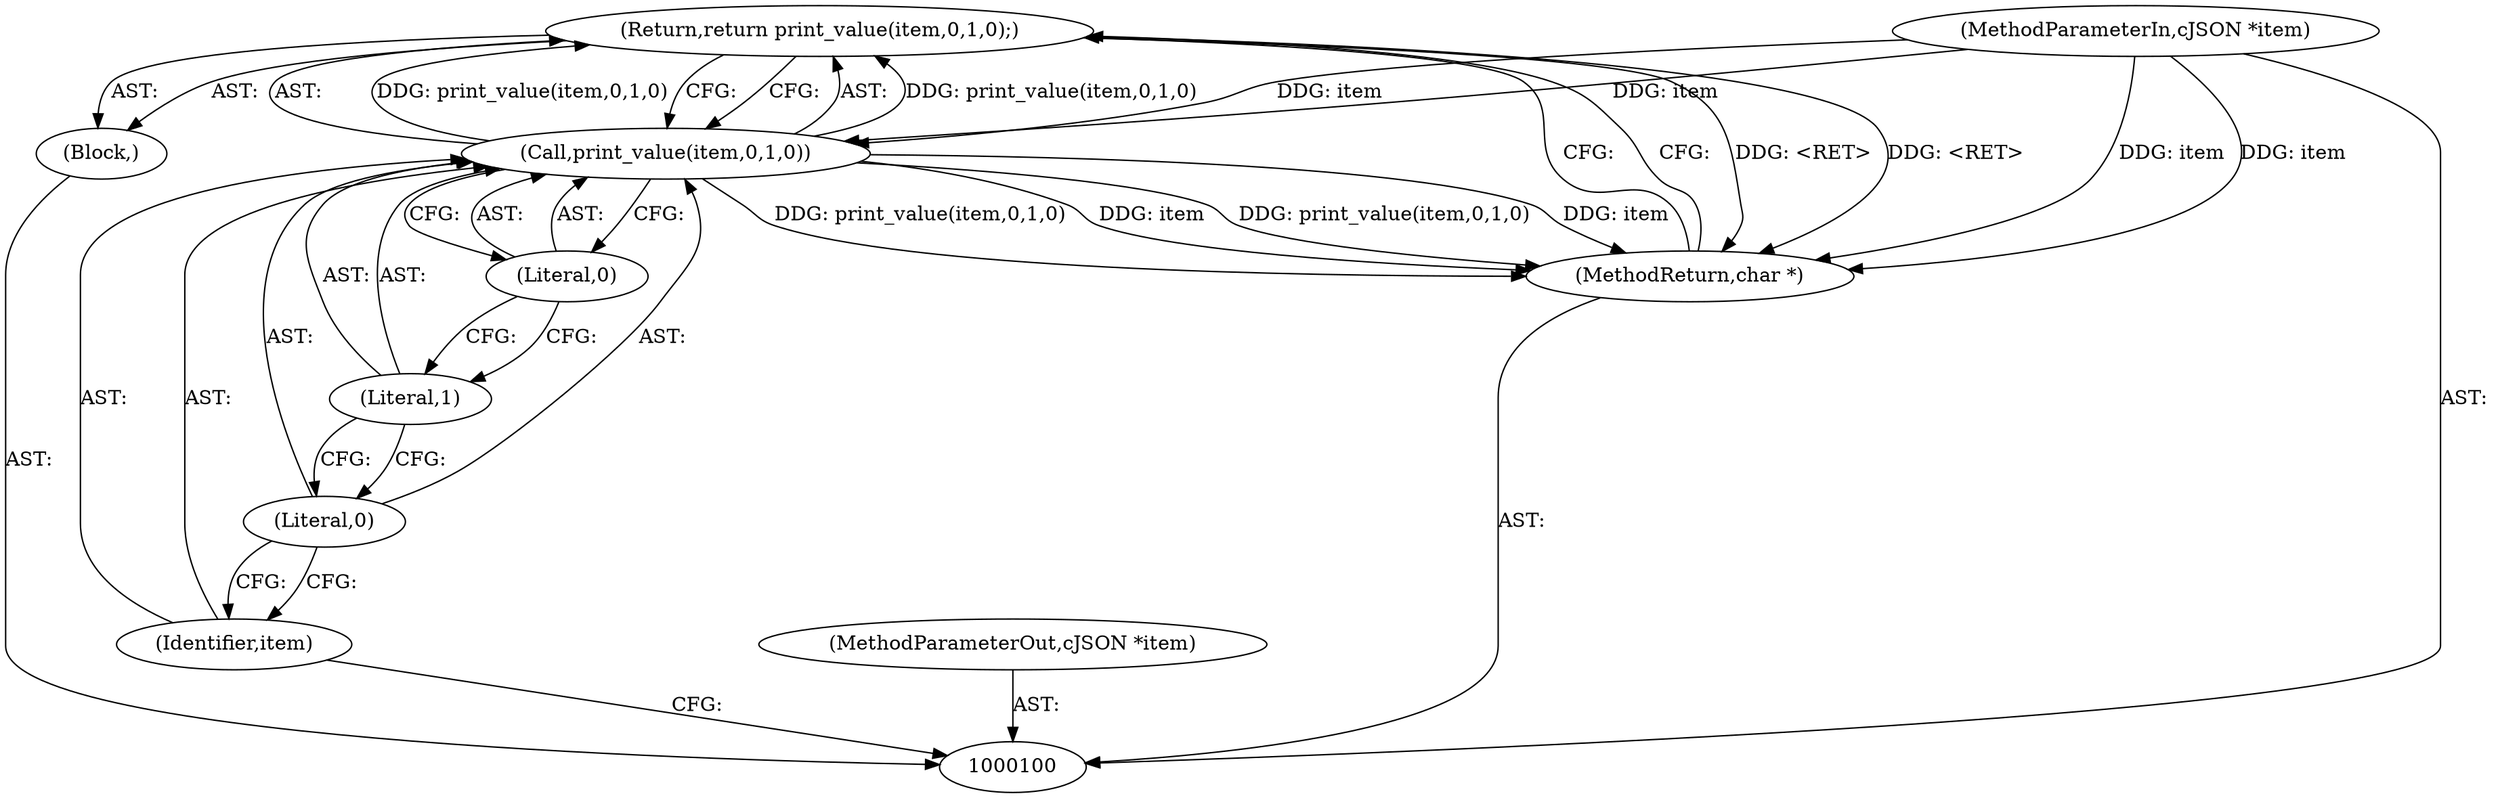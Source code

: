digraph "0_iperf_91f2fa59e8ed80dfbf400add0164ee0e508e412a_28" {
"1000103" [label="(Return,return print_value(item,0,1,0);)"];
"1000109" [label="(MethodReturn,char *)"];
"1000101" [label="(MethodParameterIn,cJSON *item)"];
"1000188" [label="(MethodParameterOut,cJSON *item)"];
"1000105" [label="(Identifier,item)"];
"1000106" [label="(Literal,0)"];
"1000107" [label="(Literal,1)"];
"1000108" [label="(Literal,0)"];
"1000102" [label="(Block,)"];
"1000104" [label="(Call,print_value(item,0,1,0))"];
"1000103" -> "1000102"  [label="AST: "];
"1000103" -> "1000104"  [label="CFG: "];
"1000104" -> "1000103"  [label="AST: "];
"1000109" -> "1000103"  [label="CFG: "];
"1000103" -> "1000109"  [label="DDG: <RET>"];
"1000104" -> "1000103"  [label="DDG: print_value(item,0,1,0)"];
"1000109" -> "1000100"  [label="AST: "];
"1000109" -> "1000103"  [label="CFG: "];
"1000103" -> "1000109"  [label="DDG: <RET>"];
"1000104" -> "1000109"  [label="DDG: print_value(item,0,1,0)"];
"1000104" -> "1000109"  [label="DDG: item"];
"1000101" -> "1000109"  [label="DDG: item"];
"1000101" -> "1000100"  [label="AST: "];
"1000101" -> "1000109"  [label="DDG: item"];
"1000101" -> "1000104"  [label="DDG: item"];
"1000188" -> "1000100"  [label="AST: "];
"1000105" -> "1000104"  [label="AST: "];
"1000105" -> "1000100"  [label="CFG: "];
"1000106" -> "1000105"  [label="CFG: "];
"1000106" -> "1000104"  [label="AST: "];
"1000106" -> "1000105"  [label="CFG: "];
"1000107" -> "1000106"  [label="CFG: "];
"1000107" -> "1000104"  [label="AST: "];
"1000107" -> "1000106"  [label="CFG: "];
"1000108" -> "1000107"  [label="CFG: "];
"1000108" -> "1000104"  [label="AST: "];
"1000108" -> "1000107"  [label="CFG: "];
"1000104" -> "1000108"  [label="CFG: "];
"1000102" -> "1000100"  [label="AST: "];
"1000103" -> "1000102"  [label="AST: "];
"1000104" -> "1000103"  [label="AST: "];
"1000104" -> "1000108"  [label="CFG: "];
"1000105" -> "1000104"  [label="AST: "];
"1000106" -> "1000104"  [label="AST: "];
"1000107" -> "1000104"  [label="AST: "];
"1000108" -> "1000104"  [label="AST: "];
"1000103" -> "1000104"  [label="CFG: "];
"1000104" -> "1000109"  [label="DDG: print_value(item,0,1,0)"];
"1000104" -> "1000109"  [label="DDG: item"];
"1000104" -> "1000103"  [label="DDG: print_value(item,0,1,0)"];
"1000101" -> "1000104"  [label="DDG: item"];
}

